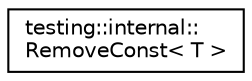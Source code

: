 digraph "Graphical Class Hierarchy"
{
  edge [fontname="Helvetica",fontsize="10",labelfontname="Helvetica",labelfontsize="10"];
  node [fontname="Helvetica",fontsize="10",shape=record];
  rankdir="LR";
  Node1 [label="testing::internal::\lRemoveConst\< T \>",height=0.2,width=0.4,color="black", fillcolor="white", style="filled",URL="$structtesting_1_1internal_1_1_remove_const.html"];
}
